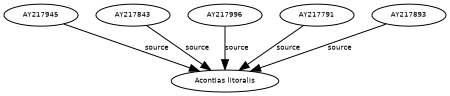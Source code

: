 digraph G {
size="3,3";
node [fontsize=7, fontname="Helvetica"];
edge [fontsize=7, fontname="Helvetica"];
node0 [label="Acontias litoralis", width=0.27433100247,height=0.27433100247];
node1 [label="AY217945", width=0.27433100247,height=0.27433100247];
node2 [label="AY217843", width=0.27433100247,height=0.27433100247];
node3 [label="AY217996", width=0.27433100247,height=0.27433100247];
node4 [label="AY217791", width=0.27433100247,height=0.27433100247];
node5 [label="AY217893", width=0.27433100247,height=0.27433100247];
node1 -> node0 [label="source"];
node2 -> node0 [label="source"];
node3 -> node0 [label="source"];
node4 -> node0 [label="source"];
node5 -> node0 [label="source"];
}

